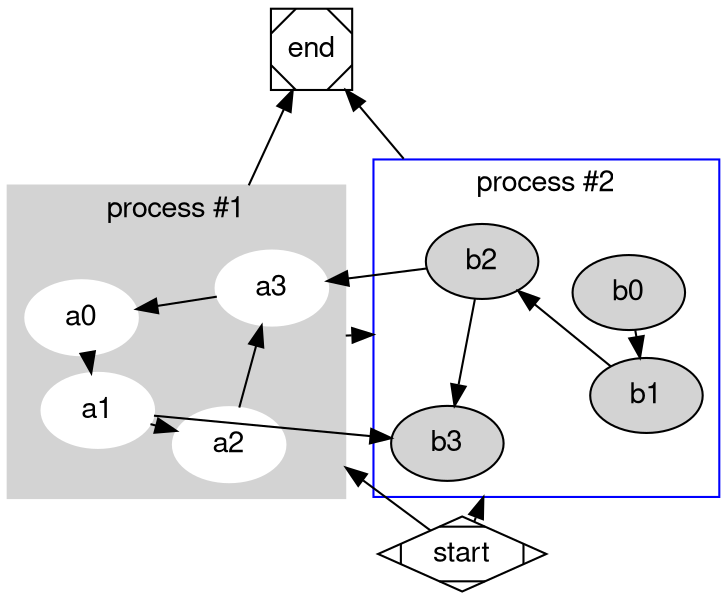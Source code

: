 digraph G {
    fontname="Helvetica,Arial,sans-serif"
    node [fontname="Helvetica,Arial,sans-serif"]
    edge [fontname="Helvetica,Arial,sans-serif"]
    layout=fdp
    subgraph clusterA {
    style=filled;
    color=lightgrey;
    node [style=filled,color=white];
    a0 -> a1 -> a2 -> a3;
    label = "process #1";
    }

    subgraph clusterB {
    node [style=filled];
    b0 -> b1 -> b2 -> b3;
    label = "process #2";
    color=blue
    }
    clusterA -> clusterB;
    start -> clusterA;
    start -> clusterB;
    a1 -> b3;
    b2 -> a3;
    a3 -> a0;
    clusterA -> end;
    clusterB -> end;

    start [shape=Mdiamond];
    end [shape=Msquare];
}